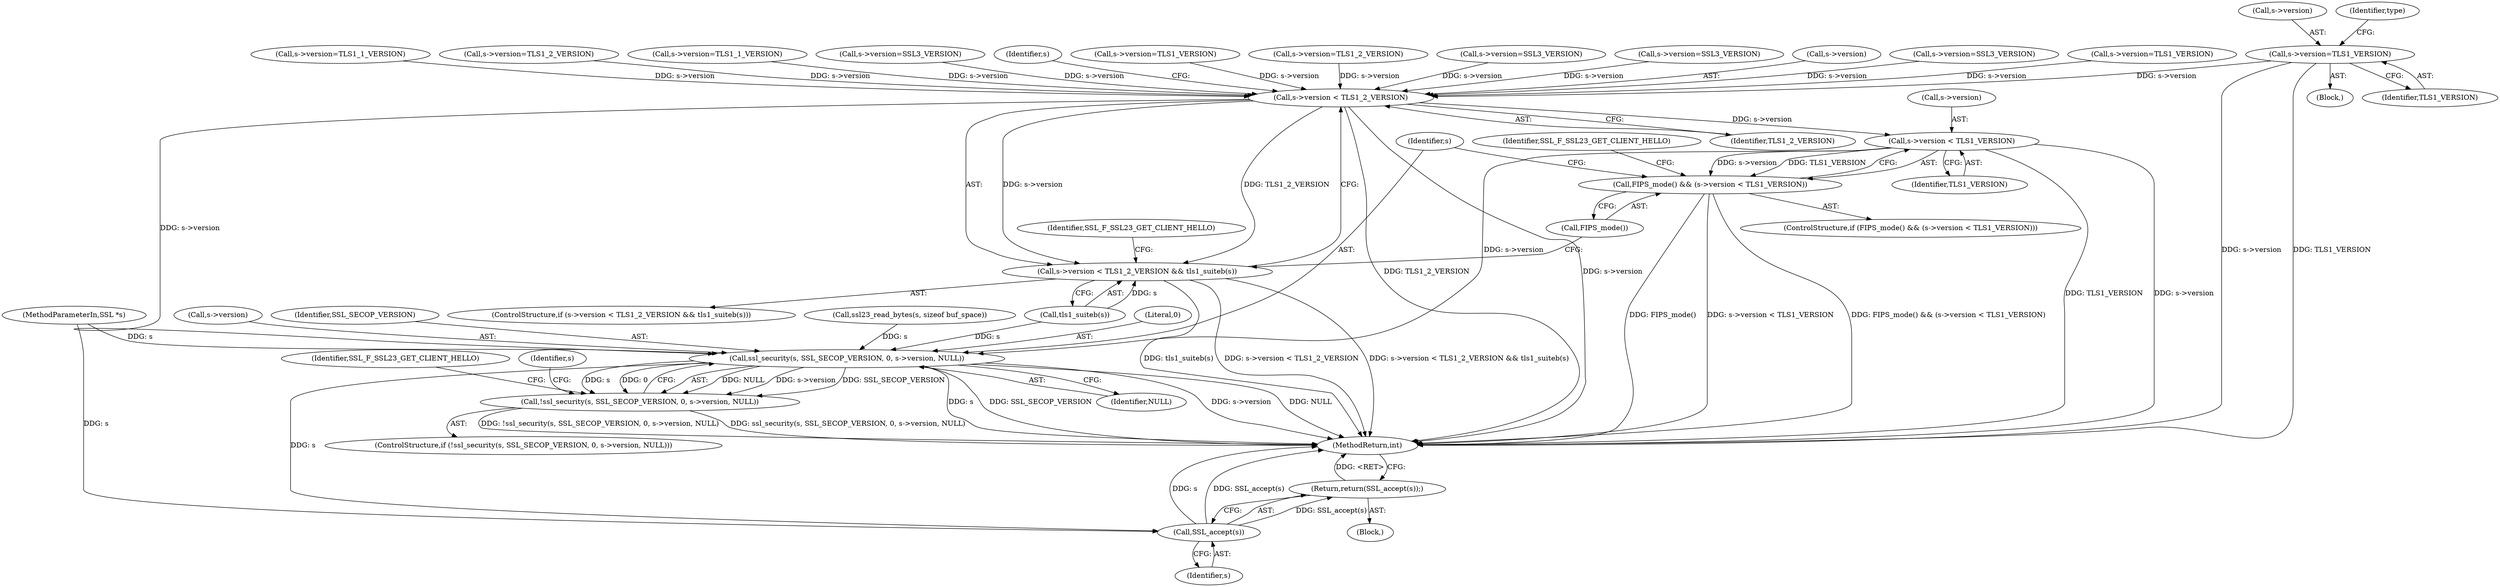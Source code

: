 digraph "0_openssl_280b1f1ad12131defcd986676a8fc9717aaa601b@pointer" {
"1000382" [label="(Call,s->version=TLS1_VERSION)"];
"1000686" [label="(Call,s->version < TLS1_2_VERSION)"];
"1000685" [label="(Call,s->version < TLS1_2_VERSION && tls1_suiteb(s))"];
"1000701" [label="(Call,s->version < TLS1_VERSION)"];
"1000699" [label="(Call,FIPS_mode() && (s->version < TLS1_VERSION))"];
"1000713" [label="(Call,ssl_security(s, SSL_SECOP_VERSION, 0, s->version, NULL))"];
"1000712" [label="(Call,!ssl_security(s, SSL_SECOP_VERSION, 0, s->version, NULL))"];
"1000749" [label="(Call,SSL_accept(s))"];
"1000748" [label="(Return,return(SSL_accept(s));)"];
"1000347" [label="(Call,s->version=SSL3_VERSION)"];
"1000695" [label="(Identifier,SSL_F_SSL23_GET_CLIENT_HELLO)"];
"1000124" [label="(Block,)"];
"1000700" [label="(Call,FIPS_mode())"];
"1000685" [label="(Call,s->version < TLS1_2_VERSION && tls1_suiteb(s))"];
"1000686" [label="(Call,s->version < TLS1_2_VERSION)"];
"1000365" [label="(Call,s->version=SSL3_VERSION)"];
"1000716" [label="(Literal,0)"];
"1000708" [label="(Identifier,SSL_F_SSL23_GET_CLIENT_HELLO)"];
"1000690" [label="(Identifier,TLS1_2_VERSION)"];
"1000684" [label="(ControlStructure,if (s->version < TLS1_2_VERSION && tls1_suiteb(s)))"];
"1000687" [label="(Call,s->version)"];
"1000606" [label="(Call,s->version=SSL3_VERSION)"];
"1000330" [label="(Call,s->version=TLS1_VERSION)"];
"1000699" [label="(Call,FIPS_mode() && (s->version < TLS1_VERSION))"];
"1000750" [label="(Identifier,s)"];
"1000691" [label="(Call,tls1_suiteb(s))"];
"1000383" [label="(Call,s->version)"];
"1000698" [label="(ControlStructure,if (FIPS_mode() && (s->version < TLS1_VERSION)))"];
"1000537" [label="(Call,s->version=TLS1_1_VERSION)"];
"1000705" [label="(Identifier,TLS1_VERSION)"];
"1000712" [label="(Call,!ssl_security(s, SSL_SECOP_VERSION, 0, s->version, NULL))"];
"1000714" [label="(Identifier,s)"];
"1000512" [label="(Call,s->version=TLS1_2_VERSION)"];
"1000717" [label="(Call,s->version)"];
"1000388" [label="(Identifier,type)"];
"1000713" [label="(Call,ssl_security(s, SSL_SECOP_VERSION, 0, s->version, NULL))"];
"1000313" [label="(Call,s->version=TLS1_1_VERSION)"];
"1000761" [label="(MethodReturn,int)"];
"1000575" [label="(Call,s->version=SSL3_VERSION)"];
"1000711" [label="(ControlStructure,if (!ssl_security(s, SSL_SECOP_VERSION, 0, s->version, NULL)))"];
"1000723" [label="(Identifier,SSL_F_SSL23_GET_CLIENT_HELLO)"];
"1000692" [label="(Identifier,s)"];
"1000123" [label="(MethodParameterIn,SSL *s)"];
"1000702" [label="(Call,s->version)"];
"1000720" [label="(Identifier,NULL)"];
"1000749" [label="(Call,SSL_accept(s))"];
"1000748" [label="(Return,return(SSL_accept(s));)"];
"1000701" [label="(Call,s->version < TLS1_VERSION)"];
"1000381" [label="(Block,)"];
"1000386" [label="(Identifier,TLS1_VERSION)"];
"1000729" [label="(Identifier,s)"];
"1000556" [label="(Call,s->version=TLS1_VERSION)"];
"1000382" [label="(Call,s->version=TLS1_VERSION)"];
"1000715" [label="(Identifier,SSL_SECOP_VERSION)"];
"1000290" [label="(Call,s->version=TLS1_2_VERSION)"];
"1000174" [label="(Call,ssl23_read_bytes(s, sizeof buf_space))"];
"1000382" -> "1000381"  [label="AST: "];
"1000382" -> "1000386"  [label="CFG: "];
"1000383" -> "1000382"  [label="AST: "];
"1000386" -> "1000382"  [label="AST: "];
"1000388" -> "1000382"  [label="CFG: "];
"1000382" -> "1000761"  [label="DDG: s->version"];
"1000382" -> "1000761"  [label="DDG: TLS1_VERSION"];
"1000382" -> "1000686"  [label="DDG: s->version"];
"1000686" -> "1000685"  [label="AST: "];
"1000686" -> "1000690"  [label="CFG: "];
"1000687" -> "1000686"  [label="AST: "];
"1000690" -> "1000686"  [label="AST: "];
"1000692" -> "1000686"  [label="CFG: "];
"1000685" -> "1000686"  [label="CFG: "];
"1000686" -> "1000761"  [label="DDG: TLS1_2_VERSION"];
"1000686" -> "1000761"  [label="DDG: s->version"];
"1000686" -> "1000685"  [label="DDG: s->version"];
"1000686" -> "1000685"  [label="DDG: TLS1_2_VERSION"];
"1000606" -> "1000686"  [label="DDG: s->version"];
"1000290" -> "1000686"  [label="DDG: s->version"];
"1000330" -> "1000686"  [label="DDG: s->version"];
"1000512" -> "1000686"  [label="DDG: s->version"];
"1000556" -> "1000686"  [label="DDG: s->version"];
"1000347" -> "1000686"  [label="DDG: s->version"];
"1000365" -> "1000686"  [label="DDG: s->version"];
"1000575" -> "1000686"  [label="DDG: s->version"];
"1000537" -> "1000686"  [label="DDG: s->version"];
"1000313" -> "1000686"  [label="DDG: s->version"];
"1000686" -> "1000701"  [label="DDG: s->version"];
"1000686" -> "1000713"  [label="DDG: s->version"];
"1000685" -> "1000684"  [label="AST: "];
"1000685" -> "1000691"  [label="CFG: "];
"1000691" -> "1000685"  [label="AST: "];
"1000695" -> "1000685"  [label="CFG: "];
"1000700" -> "1000685"  [label="CFG: "];
"1000685" -> "1000761"  [label="DDG: s->version < TLS1_2_VERSION && tls1_suiteb(s)"];
"1000685" -> "1000761"  [label="DDG: s->version < TLS1_2_VERSION"];
"1000685" -> "1000761"  [label="DDG: tls1_suiteb(s)"];
"1000691" -> "1000685"  [label="DDG: s"];
"1000701" -> "1000699"  [label="AST: "];
"1000701" -> "1000705"  [label="CFG: "];
"1000702" -> "1000701"  [label="AST: "];
"1000705" -> "1000701"  [label="AST: "];
"1000699" -> "1000701"  [label="CFG: "];
"1000701" -> "1000761"  [label="DDG: TLS1_VERSION"];
"1000701" -> "1000761"  [label="DDG: s->version"];
"1000701" -> "1000699"  [label="DDG: s->version"];
"1000701" -> "1000699"  [label="DDG: TLS1_VERSION"];
"1000701" -> "1000713"  [label="DDG: s->version"];
"1000699" -> "1000698"  [label="AST: "];
"1000699" -> "1000700"  [label="CFG: "];
"1000700" -> "1000699"  [label="AST: "];
"1000708" -> "1000699"  [label="CFG: "];
"1000714" -> "1000699"  [label="CFG: "];
"1000699" -> "1000761"  [label="DDG: FIPS_mode()"];
"1000699" -> "1000761"  [label="DDG: s->version < TLS1_VERSION"];
"1000699" -> "1000761"  [label="DDG: FIPS_mode() && (s->version < TLS1_VERSION)"];
"1000713" -> "1000712"  [label="AST: "];
"1000713" -> "1000720"  [label="CFG: "];
"1000714" -> "1000713"  [label="AST: "];
"1000715" -> "1000713"  [label="AST: "];
"1000716" -> "1000713"  [label="AST: "];
"1000717" -> "1000713"  [label="AST: "];
"1000720" -> "1000713"  [label="AST: "];
"1000712" -> "1000713"  [label="CFG: "];
"1000713" -> "1000761"  [label="DDG: s"];
"1000713" -> "1000761"  [label="DDG: SSL_SECOP_VERSION"];
"1000713" -> "1000761"  [label="DDG: s->version"];
"1000713" -> "1000761"  [label="DDG: NULL"];
"1000713" -> "1000712"  [label="DDG: NULL"];
"1000713" -> "1000712"  [label="DDG: s->version"];
"1000713" -> "1000712"  [label="DDG: SSL_SECOP_VERSION"];
"1000713" -> "1000712"  [label="DDG: s"];
"1000713" -> "1000712"  [label="DDG: 0"];
"1000691" -> "1000713"  [label="DDG: s"];
"1000174" -> "1000713"  [label="DDG: s"];
"1000123" -> "1000713"  [label="DDG: s"];
"1000713" -> "1000749"  [label="DDG: s"];
"1000712" -> "1000711"  [label="AST: "];
"1000723" -> "1000712"  [label="CFG: "];
"1000729" -> "1000712"  [label="CFG: "];
"1000712" -> "1000761"  [label="DDG: !ssl_security(s, SSL_SECOP_VERSION, 0, s->version, NULL)"];
"1000712" -> "1000761"  [label="DDG: ssl_security(s, SSL_SECOP_VERSION, 0, s->version, NULL)"];
"1000749" -> "1000748"  [label="AST: "];
"1000749" -> "1000750"  [label="CFG: "];
"1000750" -> "1000749"  [label="AST: "];
"1000748" -> "1000749"  [label="CFG: "];
"1000749" -> "1000761"  [label="DDG: s"];
"1000749" -> "1000761"  [label="DDG: SSL_accept(s)"];
"1000749" -> "1000748"  [label="DDG: SSL_accept(s)"];
"1000123" -> "1000749"  [label="DDG: s"];
"1000748" -> "1000124"  [label="AST: "];
"1000761" -> "1000748"  [label="CFG: "];
"1000748" -> "1000761"  [label="DDG: <RET>"];
}
